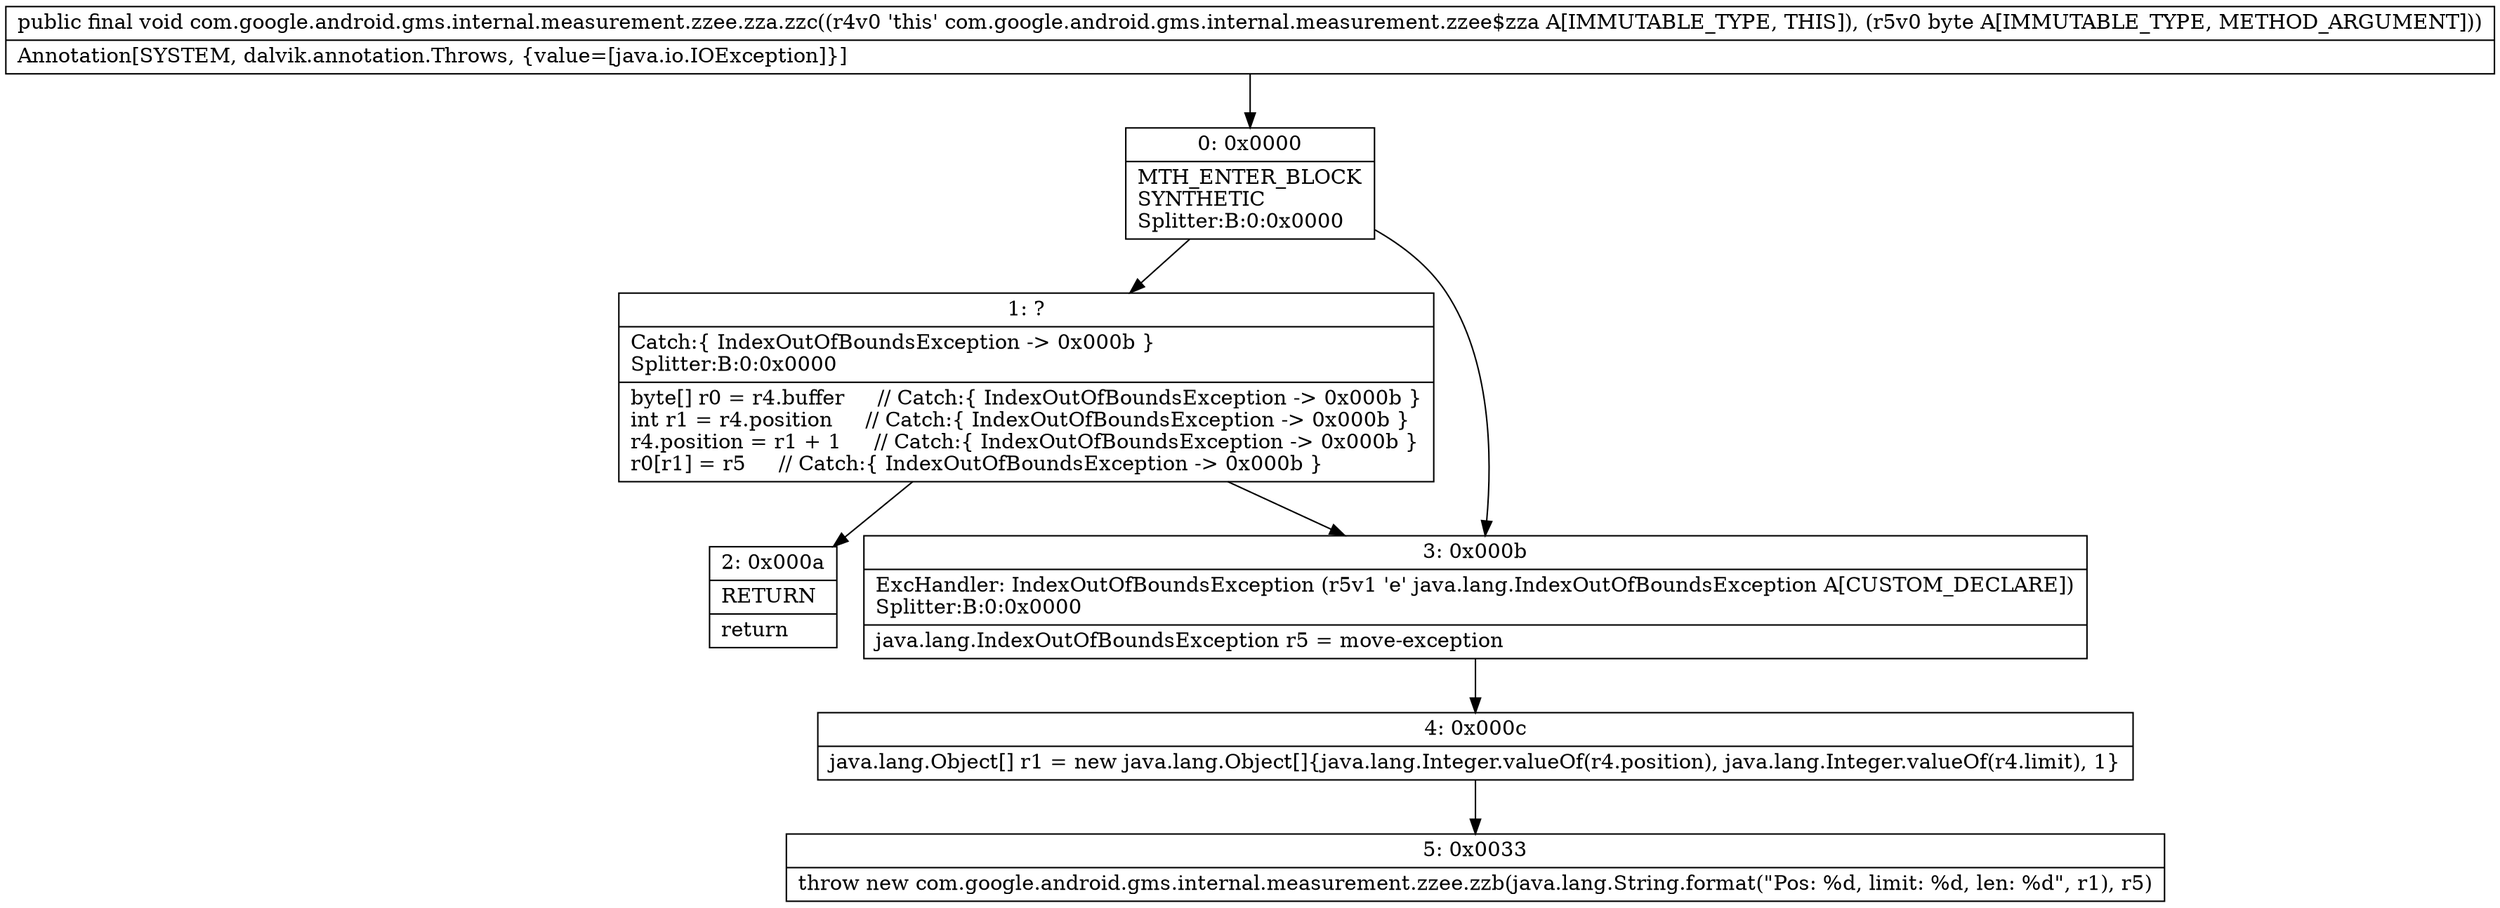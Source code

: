 digraph "CFG forcom.google.android.gms.internal.measurement.zzee.zza.zzc(B)V" {
Node_0 [shape=record,label="{0\:\ 0x0000|MTH_ENTER_BLOCK\lSYNTHETIC\lSplitter:B:0:0x0000\l}"];
Node_1 [shape=record,label="{1\:\ ?|Catch:\{ IndexOutOfBoundsException \-\> 0x000b \}\lSplitter:B:0:0x0000\l|byte[] r0 = r4.buffer     \/\/ Catch:\{ IndexOutOfBoundsException \-\> 0x000b \}\lint r1 = r4.position     \/\/ Catch:\{ IndexOutOfBoundsException \-\> 0x000b \}\lr4.position = r1 + 1     \/\/ Catch:\{ IndexOutOfBoundsException \-\> 0x000b \}\lr0[r1] = r5     \/\/ Catch:\{ IndexOutOfBoundsException \-\> 0x000b \}\l}"];
Node_2 [shape=record,label="{2\:\ 0x000a|RETURN\l|return\l}"];
Node_3 [shape=record,label="{3\:\ 0x000b|ExcHandler: IndexOutOfBoundsException (r5v1 'e' java.lang.IndexOutOfBoundsException A[CUSTOM_DECLARE])\lSplitter:B:0:0x0000\l|java.lang.IndexOutOfBoundsException r5 = move\-exception\l}"];
Node_4 [shape=record,label="{4\:\ 0x000c|java.lang.Object[] r1 = new java.lang.Object[]\{java.lang.Integer.valueOf(r4.position), java.lang.Integer.valueOf(r4.limit), 1\}\l}"];
Node_5 [shape=record,label="{5\:\ 0x0033|throw new com.google.android.gms.internal.measurement.zzee.zzb(java.lang.String.format(\"Pos: %d, limit: %d, len: %d\", r1), r5)\l}"];
MethodNode[shape=record,label="{public final void com.google.android.gms.internal.measurement.zzee.zza.zzc((r4v0 'this' com.google.android.gms.internal.measurement.zzee$zza A[IMMUTABLE_TYPE, THIS]), (r5v0 byte A[IMMUTABLE_TYPE, METHOD_ARGUMENT]))  | Annotation[SYSTEM, dalvik.annotation.Throws, \{value=[java.io.IOException]\}]\l}"];
MethodNode -> Node_0;
Node_0 -> Node_1;
Node_0 -> Node_3;
Node_1 -> Node_2;
Node_1 -> Node_3;
Node_3 -> Node_4;
Node_4 -> Node_5;
}

